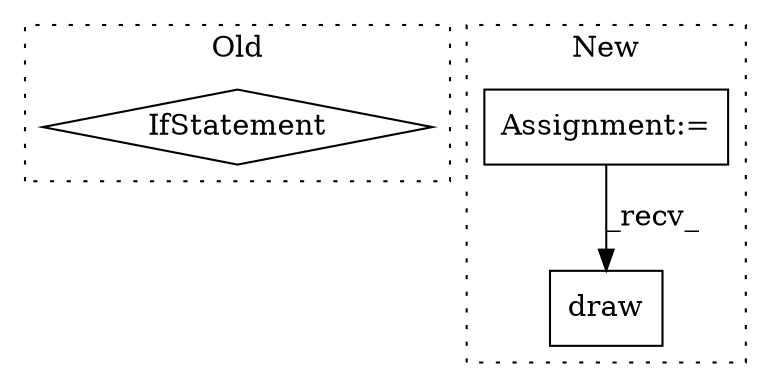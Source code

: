 digraph G {
subgraph cluster0 {
1 [label="IfStatement" a="25" s="5538,5555" l="4,2" shape="diamond"];
label = "Old";
style="dotted";
}
subgraph cluster1 {
2 [label="draw" a="32" s="7725,7736" l="5,1" shape="box"];
3 [label="Assignment:=" a="7" s="7648" l="1" shape="box"];
label = "New";
style="dotted";
}
3 -> 2 [label="_recv_"];
}